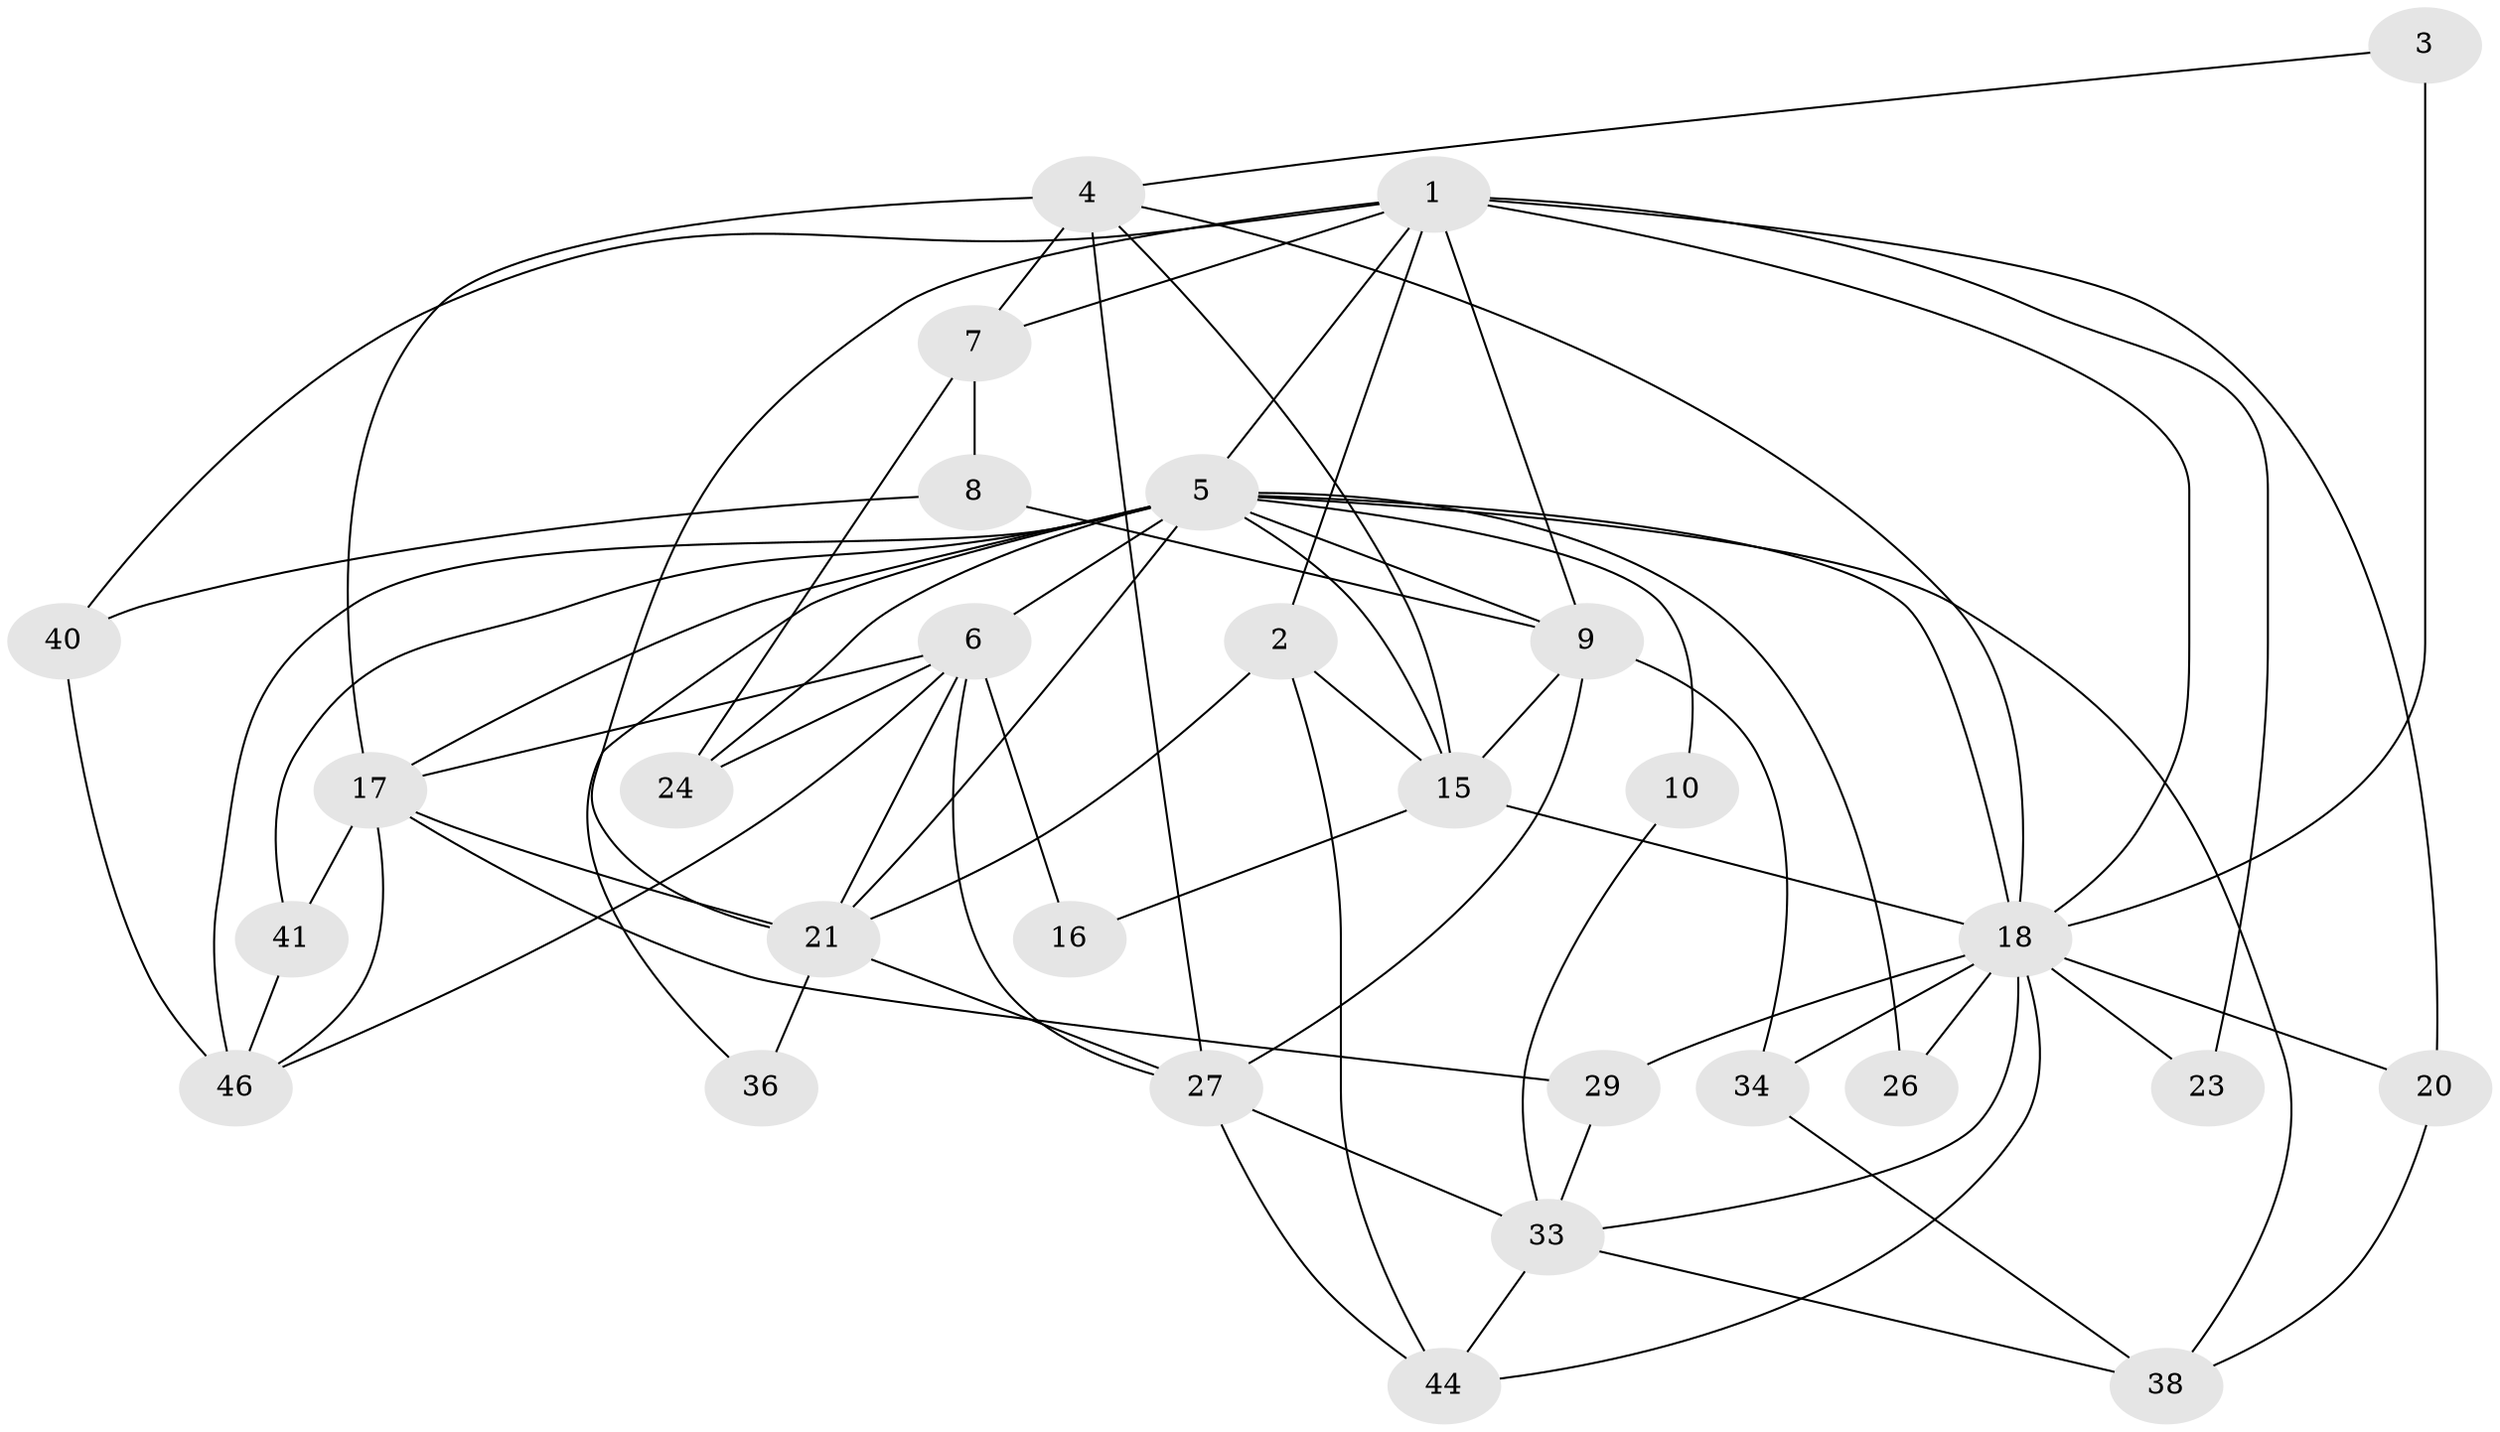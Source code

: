 // original degree distribution, {5: 0.0847457627118644, 2: 0.13559322033898305, 3: 0.288135593220339, 4: 0.3050847457627119, 8: 0.03389830508474576, 6: 0.11864406779661017, 7: 0.03389830508474576}
// Generated by graph-tools (version 1.1) at 2025/15/03/09/25 04:15:20]
// undirected, 29 vertices, 70 edges
graph export_dot {
graph [start="1"]
  node [color=gray90,style=filled];
  1 [super="+32+39+12+13"];
  2 [super="+51"];
  3;
  4 [super="+11+30"];
  5 [super="+28+31+14"];
  6 [super="+52+37"];
  7 [super="+19"];
  8;
  9 [super="+42"];
  10;
  15 [super="+45+43"];
  16;
  17 [super="+22"];
  18 [super="+50+54"];
  20;
  21 [super="+49"];
  23;
  24 [super="+48"];
  26;
  27;
  29;
  33 [super="+58"];
  34;
  36;
  38;
  40;
  41 [super="+55"];
  44;
  46 [super="+59"];
  1 -- 18;
  1 -- 2;
  1 -- 23;
  1 -- 9;
  1 -- 5;
  1 -- 21 [weight=2];
  1 -- 20;
  1 -- 7 [weight=2];
  1 -- 40;
  2 -- 44;
  2 -- 15;
  2 -- 21;
  3 -- 18 [weight=2];
  3 -- 4;
  4 -- 17 [weight=2];
  4 -- 18;
  4 -- 27;
  4 -- 15;
  4 -- 7;
  5 -- 24 [weight=2];
  5 -- 36;
  5 -- 9 [weight=2];
  5 -- 21;
  5 -- 18 [weight=3];
  5 -- 6 [weight=3];
  5 -- 38;
  5 -- 10;
  5 -- 41 [weight=2];
  5 -- 46 [weight=2];
  5 -- 15;
  5 -- 17;
  5 -- 26 [weight=2];
  6 -- 27;
  6 -- 46;
  6 -- 16;
  6 -- 17;
  6 -- 24;
  6 -- 21;
  7 -- 24;
  7 -- 8;
  8 -- 40;
  8 -- 9;
  9 -- 27;
  9 -- 34;
  9 -- 15;
  10 -- 33;
  15 -- 16;
  15 -- 18;
  17 -- 41 [weight=2];
  17 -- 29;
  17 -- 46;
  17 -- 21;
  18 -- 44;
  18 -- 29;
  18 -- 34;
  18 -- 26;
  18 -- 33;
  18 -- 20;
  18 -- 23;
  20 -- 38;
  21 -- 36;
  21 -- 27;
  27 -- 44;
  27 -- 33;
  29 -- 33;
  33 -- 38;
  33 -- 44;
  34 -- 38;
  40 -- 46;
  41 -- 46;
}

